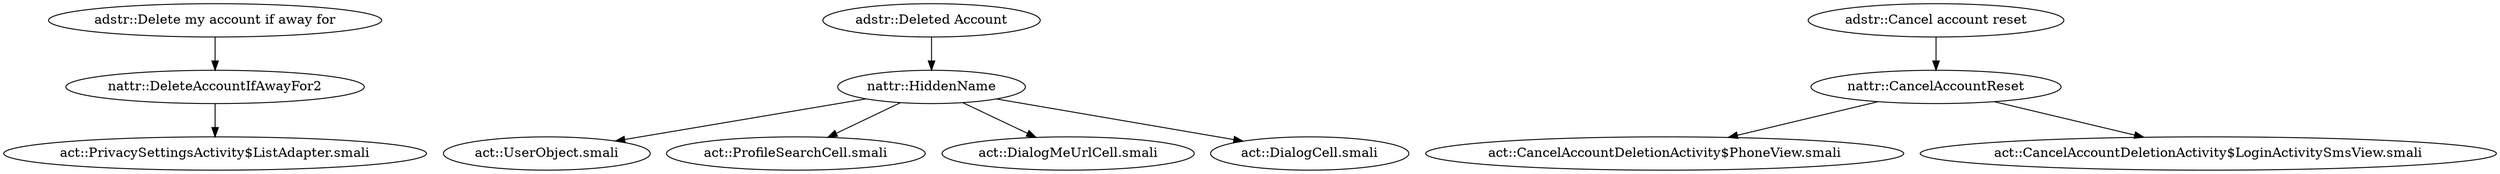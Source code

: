 digraph G {
"adstr::Delete my account if away for" -> "nattr::DeleteAccountIfAwayFor2"
"adstr::Deleted Account" -> "nattr::HiddenName"
"adstr::Cancel account reset" -> "nattr::CancelAccountReset"
"nattr::DeleteAccountIfAwayFor2" -> "act::PrivacySettingsActivity$ListAdapter.smali"
"nattr::HiddenName" -> "act::UserObject.smali"
"nattr::HiddenName" -> "act::ProfileSearchCell.smali"
"nattr::HiddenName" -> "act::DialogMeUrlCell.smali"
"nattr::HiddenName" -> "act::DialogCell.smali"
"nattr::CancelAccountReset" -> "act::CancelAccountDeletionActivity$PhoneView.smali"
"nattr::CancelAccountReset" -> "act::CancelAccountDeletionActivity$LoginActivitySmsView.smali"
}
